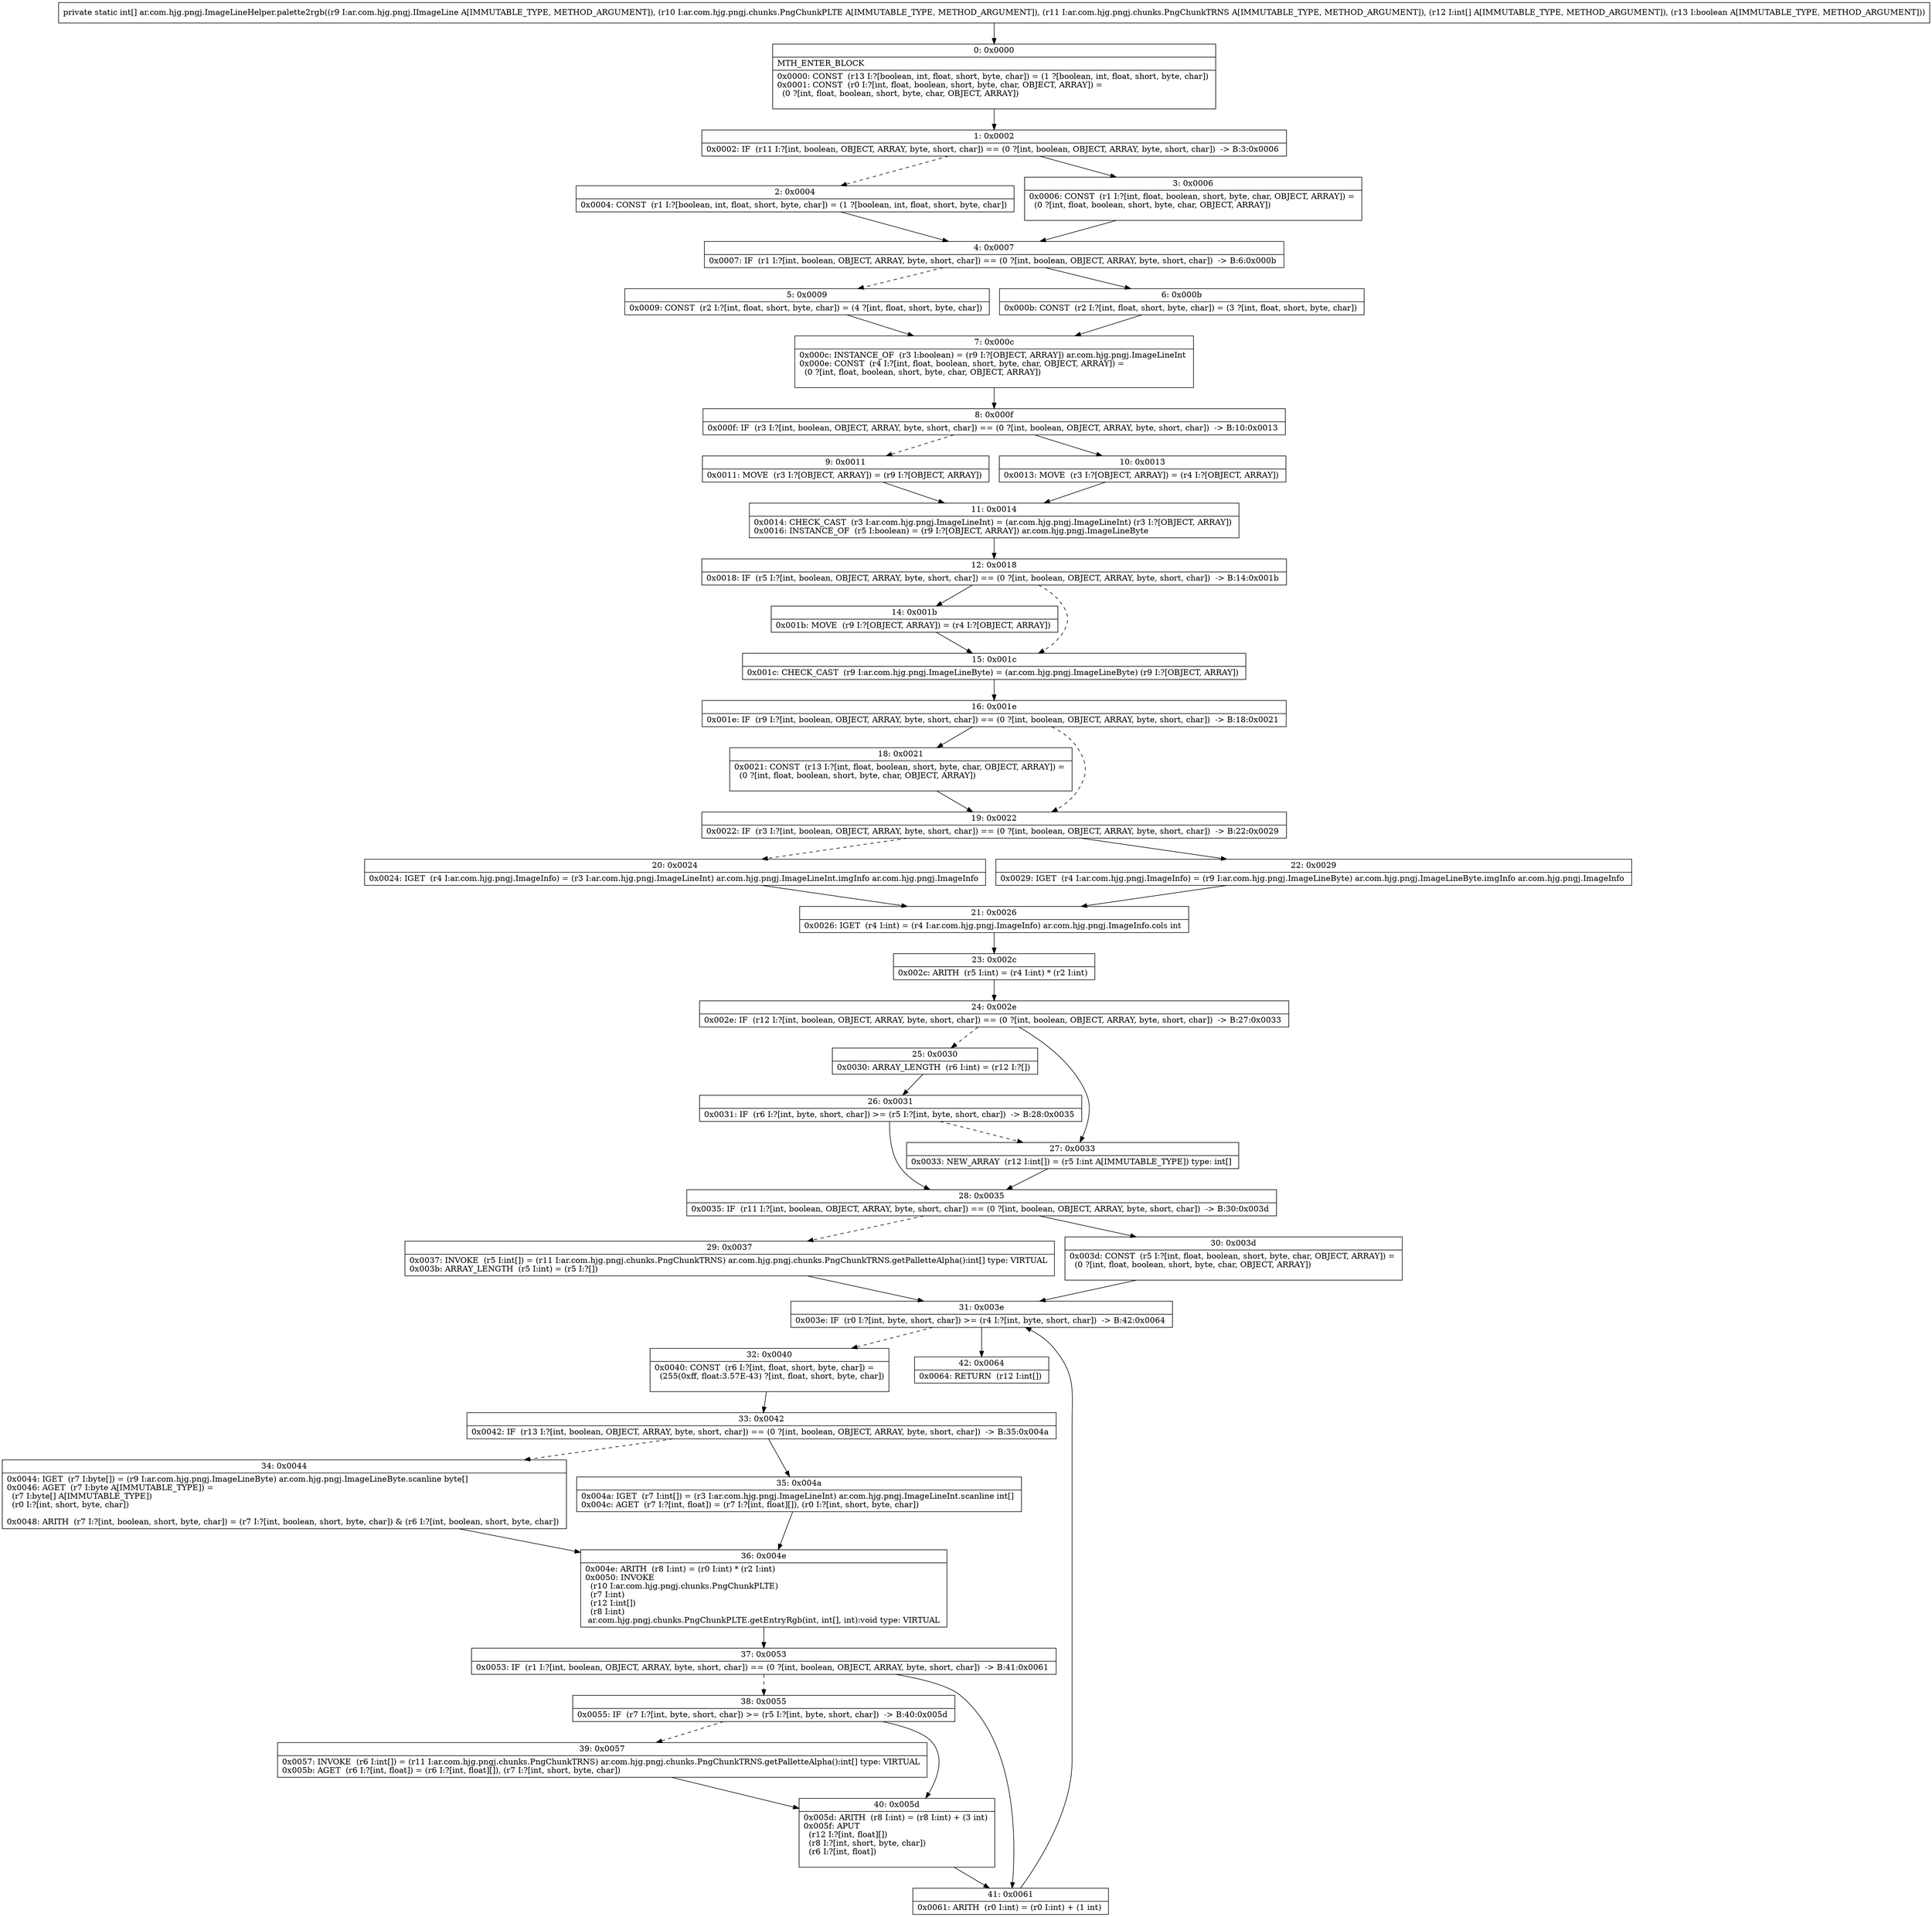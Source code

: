 digraph "CFG forar.com.hjg.pngj.ImageLineHelper.palette2rgb(Lar\/com\/hjg\/pngj\/IImageLine;Lar\/com\/hjg\/pngj\/chunks\/PngChunkPLTE;Lar\/com\/hjg\/pngj\/chunks\/PngChunkTRNS;[IZ)[I" {
Node_0 [shape=record,label="{0\:\ 0x0000|MTH_ENTER_BLOCK\l|0x0000: CONST  (r13 I:?[boolean, int, float, short, byte, char]) = (1 ?[boolean, int, float, short, byte, char]) \l0x0001: CONST  (r0 I:?[int, float, boolean, short, byte, char, OBJECT, ARRAY]) = \l  (0 ?[int, float, boolean, short, byte, char, OBJECT, ARRAY])\l \l}"];
Node_1 [shape=record,label="{1\:\ 0x0002|0x0002: IF  (r11 I:?[int, boolean, OBJECT, ARRAY, byte, short, char]) == (0 ?[int, boolean, OBJECT, ARRAY, byte, short, char])  \-\> B:3:0x0006 \l}"];
Node_2 [shape=record,label="{2\:\ 0x0004|0x0004: CONST  (r1 I:?[boolean, int, float, short, byte, char]) = (1 ?[boolean, int, float, short, byte, char]) \l}"];
Node_3 [shape=record,label="{3\:\ 0x0006|0x0006: CONST  (r1 I:?[int, float, boolean, short, byte, char, OBJECT, ARRAY]) = \l  (0 ?[int, float, boolean, short, byte, char, OBJECT, ARRAY])\l \l}"];
Node_4 [shape=record,label="{4\:\ 0x0007|0x0007: IF  (r1 I:?[int, boolean, OBJECT, ARRAY, byte, short, char]) == (0 ?[int, boolean, OBJECT, ARRAY, byte, short, char])  \-\> B:6:0x000b \l}"];
Node_5 [shape=record,label="{5\:\ 0x0009|0x0009: CONST  (r2 I:?[int, float, short, byte, char]) = (4 ?[int, float, short, byte, char]) \l}"];
Node_6 [shape=record,label="{6\:\ 0x000b|0x000b: CONST  (r2 I:?[int, float, short, byte, char]) = (3 ?[int, float, short, byte, char]) \l}"];
Node_7 [shape=record,label="{7\:\ 0x000c|0x000c: INSTANCE_OF  (r3 I:boolean) = (r9 I:?[OBJECT, ARRAY]) ar.com.hjg.pngj.ImageLineInt \l0x000e: CONST  (r4 I:?[int, float, boolean, short, byte, char, OBJECT, ARRAY]) = \l  (0 ?[int, float, boolean, short, byte, char, OBJECT, ARRAY])\l \l}"];
Node_8 [shape=record,label="{8\:\ 0x000f|0x000f: IF  (r3 I:?[int, boolean, OBJECT, ARRAY, byte, short, char]) == (0 ?[int, boolean, OBJECT, ARRAY, byte, short, char])  \-\> B:10:0x0013 \l}"];
Node_9 [shape=record,label="{9\:\ 0x0011|0x0011: MOVE  (r3 I:?[OBJECT, ARRAY]) = (r9 I:?[OBJECT, ARRAY]) \l}"];
Node_10 [shape=record,label="{10\:\ 0x0013|0x0013: MOVE  (r3 I:?[OBJECT, ARRAY]) = (r4 I:?[OBJECT, ARRAY]) \l}"];
Node_11 [shape=record,label="{11\:\ 0x0014|0x0014: CHECK_CAST  (r3 I:ar.com.hjg.pngj.ImageLineInt) = (ar.com.hjg.pngj.ImageLineInt) (r3 I:?[OBJECT, ARRAY]) \l0x0016: INSTANCE_OF  (r5 I:boolean) = (r9 I:?[OBJECT, ARRAY]) ar.com.hjg.pngj.ImageLineByte \l}"];
Node_12 [shape=record,label="{12\:\ 0x0018|0x0018: IF  (r5 I:?[int, boolean, OBJECT, ARRAY, byte, short, char]) == (0 ?[int, boolean, OBJECT, ARRAY, byte, short, char])  \-\> B:14:0x001b \l}"];
Node_14 [shape=record,label="{14\:\ 0x001b|0x001b: MOVE  (r9 I:?[OBJECT, ARRAY]) = (r4 I:?[OBJECT, ARRAY]) \l}"];
Node_15 [shape=record,label="{15\:\ 0x001c|0x001c: CHECK_CAST  (r9 I:ar.com.hjg.pngj.ImageLineByte) = (ar.com.hjg.pngj.ImageLineByte) (r9 I:?[OBJECT, ARRAY]) \l}"];
Node_16 [shape=record,label="{16\:\ 0x001e|0x001e: IF  (r9 I:?[int, boolean, OBJECT, ARRAY, byte, short, char]) == (0 ?[int, boolean, OBJECT, ARRAY, byte, short, char])  \-\> B:18:0x0021 \l}"];
Node_18 [shape=record,label="{18\:\ 0x0021|0x0021: CONST  (r13 I:?[int, float, boolean, short, byte, char, OBJECT, ARRAY]) = \l  (0 ?[int, float, boolean, short, byte, char, OBJECT, ARRAY])\l \l}"];
Node_19 [shape=record,label="{19\:\ 0x0022|0x0022: IF  (r3 I:?[int, boolean, OBJECT, ARRAY, byte, short, char]) == (0 ?[int, boolean, OBJECT, ARRAY, byte, short, char])  \-\> B:22:0x0029 \l}"];
Node_20 [shape=record,label="{20\:\ 0x0024|0x0024: IGET  (r4 I:ar.com.hjg.pngj.ImageInfo) = (r3 I:ar.com.hjg.pngj.ImageLineInt) ar.com.hjg.pngj.ImageLineInt.imgInfo ar.com.hjg.pngj.ImageInfo \l}"];
Node_21 [shape=record,label="{21\:\ 0x0026|0x0026: IGET  (r4 I:int) = (r4 I:ar.com.hjg.pngj.ImageInfo) ar.com.hjg.pngj.ImageInfo.cols int \l}"];
Node_22 [shape=record,label="{22\:\ 0x0029|0x0029: IGET  (r4 I:ar.com.hjg.pngj.ImageInfo) = (r9 I:ar.com.hjg.pngj.ImageLineByte) ar.com.hjg.pngj.ImageLineByte.imgInfo ar.com.hjg.pngj.ImageInfo \l}"];
Node_23 [shape=record,label="{23\:\ 0x002c|0x002c: ARITH  (r5 I:int) = (r4 I:int) * (r2 I:int) \l}"];
Node_24 [shape=record,label="{24\:\ 0x002e|0x002e: IF  (r12 I:?[int, boolean, OBJECT, ARRAY, byte, short, char]) == (0 ?[int, boolean, OBJECT, ARRAY, byte, short, char])  \-\> B:27:0x0033 \l}"];
Node_25 [shape=record,label="{25\:\ 0x0030|0x0030: ARRAY_LENGTH  (r6 I:int) = (r12 I:?[]) \l}"];
Node_26 [shape=record,label="{26\:\ 0x0031|0x0031: IF  (r6 I:?[int, byte, short, char]) \>= (r5 I:?[int, byte, short, char])  \-\> B:28:0x0035 \l}"];
Node_27 [shape=record,label="{27\:\ 0x0033|0x0033: NEW_ARRAY  (r12 I:int[]) = (r5 I:int A[IMMUTABLE_TYPE]) type: int[] \l}"];
Node_28 [shape=record,label="{28\:\ 0x0035|0x0035: IF  (r11 I:?[int, boolean, OBJECT, ARRAY, byte, short, char]) == (0 ?[int, boolean, OBJECT, ARRAY, byte, short, char])  \-\> B:30:0x003d \l}"];
Node_29 [shape=record,label="{29\:\ 0x0037|0x0037: INVOKE  (r5 I:int[]) = (r11 I:ar.com.hjg.pngj.chunks.PngChunkTRNS) ar.com.hjg.pngj.chunks.PngChunkTRNS.getPalletteAlpha():int[] type: VIRTUAL \l0x003b: ARRAY_LENGTH  (r5 I:int) = (r5 I:?[]) \l}"];
Node_30 [shape=record,label="{30\:\ 0x003d|0x003d: CONST  (r5 I:?[int, float, boolean, short, byte, char, OBJECT, ARRAY]) = \l  (0 ?[int, float, boolean, short, byte, char, OBJECT, ARRAY])\l \l}"];
Node_31 [shape=record,label="{31\:\ 0x003e|0x003e: IF  (r0 I:?[int, byte, short, char]) \>= (r4 I:?[int, byte, short, char])  \-\> B:42:0x0064 \l}"];
Node_32 [shape=record,label="{32\:\ 0x0040|0x0040: CONST  (r6 I:?[int, float, short, byte, char]) = \l  (255(0xff, float:3.57E\-43) ?[int, float, short, byte, char])\l \l}"];
Node_33 [shape=record,label="{33\:\ 0x0042|0x0042: IF  (r13 I:?[int, boolean, OBJECT, ARRAY, byte, short, char]) == (0 ?[int, boolean, OBJECT, ARRAY, byte, short, char])  \-\> B:35:0x004a \l}"];
Node_34 [shape=record,label="{34\:\ 0x0044|0x0044: IGET  (r7 I:byte[]) = (r9 I:ar.com.hjg.pngj.ImageLineByte) ar.com.hjg.pngj.ImageLineByte.scanline byte[] \l0x0046: AGET  (r7 I:byte A[IMMUTABLE_TYPE]) = \l  (r7 I:byte[] A[IMMUTABLE_TYPE])\l  (r0 I:?[int, short, byte, char])\l \l0x0048: ARITH  (r7 I:?[int, boolean, short, byte, char]) = (r7 I:?[int, boolean, short, byte, char]) & (r6 I:?[int, boolean, short, byte, char]) \l}"];
Node_35 [shape=record,label="{35\:\ 0x004a|0x004a: IGET  (r7 I:int[]) = (r3 I:ar.com.hjg.pngj.ImageLineInt) ar.com.hjg.pngj.ImageLineInt.scanline int[] \l0x004c: AGET  (r7 I:?[int, float]) = (r7 I:?[int, float][]), (r0 I:?[int, short, byte, char]) \l}"];
Node_36 [shape=record,label="{36\:\ 0x004e|0x004e: ARITH  (r8 I:int) = (r0 I:int) * (r2 I:int) \l0x0050: INVOKE  \l  (r10 I:ar.com.hjg.pngj.chunks.PngChunkPLTE)\l  (r7 I:int)\l  (r12 I:int[])\l  (r8 I:int)\l ar.com.hjg.pngj.chunks.PngChunkPLTE.getEntryRgb(int, int[], int):void type: VIRTUAL \l}"];
Node_37 [shape=record,label="{37\:\ 0x0053|0x0053: IF  (r1 I:?[int, boolean, OBJECT, ARRAY, byte, short, char]) == (0 ?[int, boolean, OBJECT, ARRAY, byte, short, char])  \-\> B:41:0x0061 \l}"];
Node_38 [shape=record,label="{38\:\ 0x0055|0x0055: IF  (r7 I:?[int, byte, short, char]) \>= (r5 I:?[int, byte, short, char])  \-\> B:40:0x005d \l}"];
Node_39 [shape=record,label="{39\:\ 0x0057|0x0057: INVOKE  (r6 I:int[]) = (r11 I:ar.com.hjg.pngj.chunks.PngChunkTRNS) ar.com.hjg.pngj.chunks.PngChunkTRNS.getPalletteAlpha():int[] type: VIRTUAL \l0x005b: AGET  (r6 I:?[int, float]) = (r6 I:?[int, float][]), (r7 I:?[int, short, byte, char]) \l}"];
Node_40 [shape=record,label="{40\:\ 0x005d|0x005d: ARITH  (r8 I:int) = (r8 I:int) + (3 int) \l0x005f: APUT  \l  (r12 I:?[int, float][])\l  (r8 I:?[int, short, byte, char])\l  (r6 I:?[int, float])\l \l}"];
Node_41 [shape=record,label="{41\:\ 0x0061|0x0061: ARITH  (r0 I:int) = (r0 I:int) + (1 int) \l}"];
Node_42 [shape=record,label="{42\:\ 0x0064|0x0064: RETURN  (r12 I:int[]) \l}"];
MethodNode[shape=record,label="{private static int[] ar.com.hjg.pngj.ImageLineHelper.palette2rgb((r9 I:ar.com.hjg.pngj.IImageLine A[IMMUTABLE_TYPE, METHOD_ARGUMENT]), (r10 I:ar.com.hjg.pngj.chunks.PngChunkPLTE A[IMMUTABLE_TYPE, METHOD_ARGUMENT]), (r11 I:ar.com.hjg.pngj.chunks.PngChunkTRNS A[IMMUTABLE_TYPE, METHOD_ARGUMENT]), (r12 I:int[] A[IMMUTABLE_TYPE, METHOD_ARGUMENT]), (r13 I:boolean A[IMMUTABLE_TYPE, METHOD_ARGUMENT])) }"];
MethodNode -> Node_0;
Node_0 -> Node_1;
Node_1 -> Node_2[style=dashed];
Node_1 -> Node_3;
Node_2 -> Node_4;
Node_3 -> Node_4;
Node_4 -> Node_5[style=dashed];
Node_4 -> Node_6;
Node_5 -> Node_7;
Node_6 -> Node_7;
Node_7 -> Node_8;
Node_8 -> Node_9[style=dashed];
Node_8 -> Node_10;
Node_9 -> Node_11;
Node_10 -> Node_11;
Node_11 -> Node_12;
Node_12 -> Node_14;
Node_12 -> Node_15[style=dashed];
Node_14 -> Node_15;
Node_15 -> Node_16;
Node_16 -> Node_18;
Node_16 -> Node_19[style=dashed];
Node_18 -> Node_19;
Node_19 -> Node_20[style=dashed];
Node_19 -> Node_22;
Node_20 -> Node_21;
Node_21 -> Node_23;
Node_22 -> Node_21;
Node_23 -> Node_24;
Node_24 -> Node_25[style=dashed];
Node_24 -> Node_27;
Node_25 -> Node_26;
Node_26 -> Node_27[style=dashed];
Node_26 -> Node_28;
Node_27 -> Node_28;
Node_28 -> Node_29[style=dashed];
Node_28 -> Node_30;
Node_29 -> Node_31;
Node_30 -> Node_31;
Node_31 -> Node_32[style=dashed];
Node_31 -> Node_42;
Node_32 -> Node_33;
Node_33 -> Node_34[style=dashed];
Node_33 -> Node_35;
Node_34 -> Node_36;
Node_35 -> Node_36;
Node_36 -> Node_37;
Node_37 -> Node_38[style=dashed];
Node_37 -> Node_41;
Node_38 -> Node_39[style=dashed];
Node_38 -> Node_40;
Node_39 -> Node_40;
Node_40 -> Node_41;
Node_41 -> Node_31;
}

